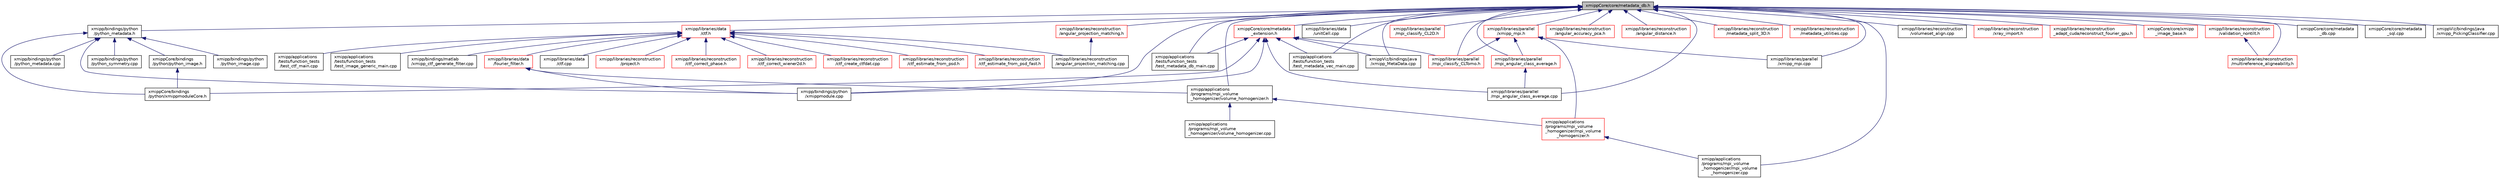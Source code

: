 digraph "xmippCore/core/metadata_db.h"
{
  edge [fontname="Helvetica",fontsize="10",labelfontname="Helvetica",labelfontsize="10"];
  node [fontname="Helvetica",fontsize="10",shape=record];
  Node37 [label="xmippCore/core/metadata_db.h",height=0.2,width=0.4,color="black", fillcolor="grey75", style="filled", fontcolor="black"];
  Node37 -> Node38 [dir="back",color="midnightblue",fontsize="10",style="solid",fontname="Helvetica"];
  Node38 [label="xmipp/applications\l/programs/mpi_volume\l_homogenizer/volume_homogenizer.h",height=0.2,width=0.4,color="black", fillcolor="white", style="filled",URL="$volume__homogenizer_8h.html"];
  Node38 -> Node39 [dir="back",color="midnightblue",fontsize="10",style="solid",fontname="Helvetica"];
  Node39 [label="xmipp/applications\l/programs/mpi_volume\l_homogenizer/mpi_volume\l_homogenizer.h",height=0.2,width=0.4,color="red", fillcolor="white", style="filled",URL="$mpi__volume__homogenizer_8h.html"];
  Node39 -> Node40 [dir="back",color="midnightblue",fontsize="10",style="solid",fontname="Helvetica"];
  Node40 [label="xmipp/applications\l/programs/mpi_volume\l_homogenizer/mpi_volume\l_homogenizer.cpp",height=0.2,width=0.4,color="black", fillcolor="white", style="filled",URL="$mpi__volume__homogenizer_8cpp.html"];
  Node38 -> Node42 [dir="back",color="midnightblue",fontsize="10",style="solid",fontname="Helvetica"];
  Node42 [label="xmipp/applications\l/programs/mpi_volume\l_homogenizer/volume_homogenizer.cpp",height=0.2,width=0.4,color="black", fillcolor="white", style="filled",URL="$volume__homogenizer_8cpp.html"];
  Node37 -> Node40 [dir="back",color="midnightblue",fontsize="10",style="solid",fontname="Helvetica"];
  Node37 -> Node43 [dir="back",color="midnightblue",fontsize="10",style="solid",fontname="Helvetica"];
  Node43 [label="xmipp/applications\l/tests/function_tests\l/test_metadata_db_main.cpp",height=0.2,width=0.4,color="black", fillcolor="white", style="filled",URL="$test__metadata__db__main_8cpp.html"];
  Node37 -> Node44 [dir="back",color="midnightblue",fontsize="10",style="solid",fontname="Helvetica"];
  Node44 [label="xmipp/applications\l/tests/function_tests\l/test_metadata_vec_main.cpp",height=0.2,width=0.4,color="black", fillcolor="white", style="filled",URL="$test__metadata__vec__main_8cpp.html"];
  Node37 -> Node45 [dir="back",color="midnightblue",fontsize="10",style="solid",fontname="Helvetica"];
  Node45 [label="xmipp/bindings/python\l/python_metadata.h",height=0.2,width=0.4,color="black", fillcolor="white", style="filled",URL="$python__metadata_8h.html"];
  Node45 -> Node46 [dir="back",color="midnightblue",fontsize="10",style="solid",fontname="Helvetica"];
  Node46 [label="xmipp/bindings/python\l/python_image.cpp",height=0.2,width=0.4,color="black", fillcolor="white", style="filled",URL="$python__image_8cpp.html"];
  Node45 -> Node47 [dir="back",color="midnightblue",fontsize="10",style="solid",fontname="Helvetica"];
  Node47 [label="xmipp/bindings/python\l/python_metadata.cpp",height=0.2,width=0.4,color="black", fillcolor="white", style="filled",URL="$python__metadata_8cpp.html"];
  Node45 -> Node48 [dir="back",color="midnightblue",fontsize="10",style="solid",fontname="Helvetica"];
  Node48 [label="xmipp/bindings/python\l/python_symmetry.cpp",height=0.2,width=0.4,color="black", fillcolor="white", style="filled",URL="$python__symmetry_8cpp.html"];
  Node45 -> Node49 [dir="back",color="midnightblue",fontsize="10",style="solid",fontname="Helvetica"];
  Node49 [label="xmipp/bindings/python\l/xmippmodule.cpp",height=0.2,width=0.4,color="black", fillcolor="white", style="filled",URL="$xmippmodule_8cpp.html"];
  Node45 -> Node50 [dir="back",color="midnightblue",fontsize="10",style="solid",fontname="Helvetica"];
  Node50 [label="xmippCore/bindings\l/python/python_image.h",height=0.2,width=0.4,color="black", fillcolor="white", style="filled",URL="$ore_2bindings_2python_2python__image_8h.html"];
  Node50 -> Node51 [dir="back",color="midnightblue",fontsize="10",style="solid",fontname="Helvetica"];
  Node51 [label="xmippCore/bindings\l/python/xmippmoduleCore.h",height=0.2,width=0.4,color="black", fillcolor="white", style="filled",URL="$xmippmoduleCore_8h.html"];
  Node45 -> Node51 [dir="back",color="midnightblue",fontsize="10",style="solid",fontname="Helvetica"];
  Node37 -> Node49 [dir="back",color="midnightblue",fontsize="10",style="solid",fontname="Helvetica"];
  Node37 -> Node52 [dir="back",color="midnightblue",fontsize="10",style="solid",fontname="Helvetica"];
  Node52 [label="xmipp/libraries/data\l/ctf.h",height=0.2,width=0.4,color="red", fillcolor="white", style="filled",URL="$ctf_8h.html"];
  Node52 -> Node53 [dir="back",color="midnightblue",fontsize="10",style="solid",fontname="Helvetica"];
  Node53 [label="xmipp/applications\l/tests/function_tests\l/test_ctf_main.cpp",height=0.2,width=0.4,color="black", fillcolor="white", style="filled",URL="$test__ctf__main_8cpp.html"];
  Node52 -> Node54 [dir="back",color="midnightblue",fontsize="10",style="solid",fontname="Helvetica"];
  Node54 [label="xmipp/applications\l/tests/function_tests\l/test_image_generic_main.cpp",height=0.2,width=0.4,color="black", fillcolor="white", style="filled",URL="$test__image__generic__main_8cpp.html"];
  Node52 -> Node55 [dir="back",color="midnightblue",fontsize="10",style="solid",fontname="Helvetica"];
  Node55 [label="xmipp/bindings/matlab\l/xmipp_ctf_generate_filter.cpp",height=0.2,width=0.4,color="black", fillcolor="white", style="filled",URL="$xmipp__ctf__generate__filter_8cpp.html"];
  Node52 -> Node56 [dir="back",color="midnightblue",fontsize="10",style="solid",fontname="Helvetica"];
  Node56 [label="xmipp/libraries/data\l/ctf.cpp",height=0.2,width=0.4,color="black", fillcolor="white", style="filled",URL="$ctf_8cpp.html"];
  Node52 -> Node57 [dir="back",color="midnightblue",fontsize="10",style="solid",fontname="Helvetica"];
  Node57 [label="xmipp/libraries/data\l/fourier_filter.h",height=0.2,width=0.4,color="red", fillcolor="white", style="filled",URL="$fourier__filter_8h.html"];
  Node57 -> Node38 [dir="back",color="midnightblue",fontsize="10",style="solid",fontname="Helvetica"];
  Node57 -> Node49 [dir="back",color="midnightblue",fontsize="10",style="solid",fontname="Helvetica"];
  Node52 -> Node125 [dir="back",color="midnightblue",fontsize="10",style="solid",fontname="Helvetica"];
  Node125 [label="xmipp/libraries/reconstruction\l/angular_projection_matching.cpp",height=0.2,width=0.4,color="black", fillcolor="white", style="filled",URL="$angular__projection__matching_8cpp.html"];
  Node52 -> Node126 [dir="back",color="midnightblue",fontsize="10",style="solid",fontname="Helvetica"];
  Node126 [label="xmipp/libraries/reconstruction\l/project.h",height=0.2,width=0.4,color="red", fillcolor="white", style="filled",URL="$project_8h.html"];
  Node52 -> Node151 [dir="back",color="midnightblue",fontsize="10",style="solid",fontname="Helvetica"];
  Node151 [label="xmipp/libraries/reconstruction\l/ctf_correct_phase.h",height=0.2,width=0.4,color="red", fillcolor="white", style="filled",URL="$ctf__correct__phase_8h.html"];
  Node52 -> Node155 [dir="back",color="midnightblue",fontsize="10",style="solid",fontname="Helvetica"];
  Node155 [label="xmipp/libraries/reconstruction\l/ctf_correct_wiener2d.h",height=0.2,width=0.4,color="red", fillcolor="white", style="filled",URL="$ctf__correct__wiener2d_8h.html"];
  Node52 -> Node159 [dir="back",color="midnightblue",fontsize="10",style="solid",fontname="Helvetica"];
  Node159 [label="xmipp/libraries/reconstruction\l/ctf_create_ctfdat.cpp",height=0.2,width=0.4,color="red", fillcolor="white", style="filled",URL="$ctf__create__ctfdat_8cpp.html"];
  Node52 -> Node161 [dir="back",color="midnightblue",fontsize="10",style="solid",fontname="Helvetica"];
  Node161 [label="xmipp/libraries/reconstruction\l/ctf_estimate_from_psd.h",height=0.2,width=0.4,color="red", fillcolor="white", style="filled",URL="$ctf__estimate__from__psd_8h.html"];
  Node52 -> Node174 [dir="back",color="midnightblue",fontsize="10",style="solid",fontname="Helvetica"];
  Node174 [label="xmipp/libraries/reconstruction\l/ctf_estimate_from_psd_fast.h",height=0.2,width=0.4,color="red", fillcolor="white", style="filled",URL="$ctf__estimate__from__psd__fast_8h.html"];
  Node37 -> Node228 [dir="back",color="midnightblue",fontsize="10",style="solid",fontname="Helvetica"];
  Node228 [label="xmipp/libraries/data\l/unitCell.cpp",height=0.2,width=0.4,color="black", fillcolor="white", style="filled",URL="$unitCell_8cpp.html"];
  Node37 -> Node229 [dir="back",color="midnightblue",fontsize="10",style="solid",fontname="Helvetica"];
  Node229 [label="xmipp/libraries/parallel\l/mpi_angular_class_average.h",height=0.2,width=0.4,color="red", fillcolor="white", style="filled",URL="$mpi__angular__class__average_8h.html"];
  Node229 -> Node231 [dir="back",color="midnightblue",fontsize="10",style="solid",fontname="Helvetica"];
  Node231 [label="xmipp/libraries/parallel\l/mpi_angular_class_average.cpp",height=0.2,width=0.4,color="black", fillcolor="white", style="filled",URL="$mpi__angular__class__average_8cpp.html"];
  Node37 -> Node231 [dir="back",color="midnightblue",fontsize="10",style="solid",fontname="Helvetica"];
  Node37 -> Node232 [dir="back",color="midnightblue",fontsize="10",style="solid",fontname="Helvetica"];
  Node232 [label="xmipp/libraries/parallel\l/mpi_classify_CL2D.h",height=0.2,width=0.4,color="red", fillcolor="white", style="filled",URL="$mpi__classify__CL2D_8h.html"];
  Node37 -> Node235 [dir="back",color="midnightblue",fontsize="10",style="solid",fontname="Helvetica"];
  Node235 [label="xmipp/libraries/parallel\l/xmipp_mpi.h",height=0.2,width=0.4,color="red", fillcolor="white", style="filled",URL="$xmipp__mpi_8h.html"];
  Node235 -> Node39 [dir="back",color="midnightblue",fontsize="10",style="solid",fontname="Helvetica"];
  Node235 -> Node229 [dir="back",color="midnightblue",fontsize="10",style="solid",fontname="Helvetica"];
  Node235 -> Node259 [dir="back",color="midnightblue",fontsize="10",style="solid",fontname="Helvetica"];
  Node259 [label="xmipp/libraries/parallel\l/mpi_classify_CLTomo.h",height=0.2,width=0.4,color="red", fillcolor="white", style="filled",URL="$mpi__classify__CLTomo_8h.html"];
  Node235 -> Node301 [dir="back",color="midnightblue",fontsize="10",style="solid",fontname="Helvetica"];
  Node301 [label="xmipp/libraries/parallel\l/xmipp_mpi.cpp",height=0.2,width=0.4,color="black", fillcolor="white", style="filled",URL="$xmipp__mpi_8cpp.html"];
  Node37 -> Node259 [dir="back",color="midnightblue",fontsize="10",style="solid",fontname="Helvetica"];
  Node37 -> Node301 [dir="back",color="midnightblue",fontsize="10",style="solid",fontname="Helvetica"];
  Node37 -> Node305 [dir="back",color="midnightblue",fontsize="10",style="solid",fontname="Helvetica"];
  Node305 [label="xmipp/libraries/reconstruction\l/angular_accuracy_pca.h",height=0.2,width=0.4,color="red", fillcolor="white", style="filled",URL="$angular__accuracy__pca_8h.html"];
  Node37 -> Node308 [dir="back",color="midnightblue",fontsize="10",style="solid",fontname="Helvetica"];
  Node308 [label="xmipp/libraries/reconstruction\l/angular_distance.h",height=0.2,width=0.4,color="red", fillcolor="white", style="filled",URL="$angular__distance_8h.html"];
  Node37 -> Node314 [dir="back",color="midnightblue",fontsize="10",style="solid",fontname="Helvetica"];
  Node314 [label="xmipp/libraries/reconstruction\l/angular_projection_matching.h",height=0.2,width=0.4,color="red", fillcolor="white", style="filled",URL="$angular__projection__matching_8h.html"];
  Node314 -> Node125 [dir="back",color="midnightblue",fontsize="10",style="solid",fontname="Helvetica"];
  Node37 -> Node316 [dir="back",color="midnightblue",fontsize="10",style="solid",fontname="Helvetica"];
  Node316 [label="xmipp/libraries/reconstruction\l/metadata_split_3D.h",height=0.2,width=0.4,color="red", fillcolor="white", style="filled",URL="$metadata__split__3D_8h.html"];
  Node37 -> Node319 [dir="back",color="midnightblue",fontsize="10",style="solid",fontname="Helvetica"];
  Node319 [label="xmipp/libraries/reconstruction\l/metadata_utilities.cpp",height=0.2,width=0.4,color="red", fillcolor="white", style="filled",URL="$metadata__utilities_8cpp.html"];
  Node37 -> Node321 [dir="back",color="midnightblue",fontsize="10",style="solid",fontname="Helvetica"];
  Node321 [label="xmipp/libraries/reconstruction\l/validation_nontilt.h",height=0.2,width=0.4,color="red", fillcolor="white", style="filled",URL="$validation__nontilt_8h.html"];
  Node321 -> Node323 [dir="back",color="midnightblue",fontsize="10",style="solid",fontname="Helvetica"];
  Node323 [label="xmipp/libraries/reconstruction\l/multireference_aligneability.h",height=0.2,width=0.4,color="red", fillcolor="white", style="filled",URL="$multireference__aligneability_8h.html"];
  Node37 -> Node323 [dir="back",color="midnightblue",fontsize="10",style="solid",fontname="Helvetica"];
  Node37 -> Node326 [dir="back",color="midnightblue",fontsize="10",style="solid",fontname="Helvetica"];
  Node326 [label="xmipp/libraries/reconstruction\l/volumeset_align.cpp",height=0.2,width=0.4,color="black", fillcolor="white", style="filled",URL="$volumeset__align_8cpp.html"];
  Node37 -> Node327 [dir="back",color="midnightblue",fontsize="10",style="solid",fontname="Helvetica"];
  Node327 [label="xmipp/libraries/reconstruction\l/xray_import.h",height=0.2,width=0.4,color="red", fillcolor="white", style="filled",URL="$xray__import_8h.html"];
  Node37 -> Node330 [dir="back",color="midnightblue",fontsize="10",style="solid",fontname="Helvetica"];
  Node330 [label="xmipp/libraries/reconstruction\l_adapt_cuda/reconstruct_fourier_gpu.h",height=0.2,width=0.4,color="red", fillcolor="white", style="filled",URL="$reconstruct__fourier__gpu_8h.html"];
  Node37 -> Node332 [dir="back",color="midnightblue",fontsize="10",style="solid",fontname="Helvetica"];
  Node332 [label="xmippCore/core/xmipp\l_image_base.h",height=0.2,width=0.4,color="red", fillcolor="white", style="filled",URL="$xmipp__image__base_8h.html"];
  Node37 -> Node641 [dir="back",color="midnightblue",fontsize="10",style="solid",fontname="Helvetica"];
  Node641 [label="xmippCore/core/metadata\l_extension.h",height=0.2,width=0.4,color="red", fillcolor="white", style="filled",URL="$metadata__extension_8h.html"];
  Node641 -> Node43 [dir="back",color="midnightblue",fontsize="10",style="solid",fontname="Helvetica"];
  Node641 -> Node44 [dir="back",color="midnightblue",fontsize="10",style="solid",fontname="Helvetica"];
  Node641 -> Node49 [dir="back",color="midnightblue",fontsize="10",style="solid",fontname="Helvetica"];
  Node641 -> Node231 [dir="back",color="midnightblue",fontsize="10",style="solid",fontname="Helvetica"];
  Node641 -> Node259 [dir="back",color="midnightblue",fontsize="10",style="solid",fontname="Helvetica"];
  Node641 -> Node51 [dir="back",color="midnightblue",fontsize="10",style="solid",fontname="Helvetica"];
  Node641 -> Node223 [dir="back",color="midnightblue",fontsize="10",style="solid",fontname="Helvetica"];
  Node223 [label="xmippViz/bindings/java\l/xmipp_MetaData.cpp",height=0.2,width=0.4,color="black", fillcolor="white", style="filled",URL="$bindings_2java_2xmipp__MetaData_8cpp.html"];
  Node37 -> Node663 [dir="back",color="midnightblue",fontsize="10",style="solid",fontname="Helvetica"];
  Node663 [label="xmippCore/core/metadata\l_db.cpp",height=0.2,width=0.4,color="black", fillcolor="white", style="filled",URL="$metadata__db_8cpp.html"];
  Node37 -> Node697 [dir="back",color="midnightblue",fontsize="10",style="solid",fontname="Helvetica"];
  Node697 [label="xmippCore/core/metadata\l_sql.cpp",height=0.2,width=0.4,color="black", fillcolor="white", style="filled",URL="$metadata__sql_8cpp.html"];
  Node37 -> Node223 [dir="back",color="midnightblue",fontsize="10",style="solid",fontname="Helvetica"];
  Node37 -> Node224 [dir="back",color="midnightblue",fontsize="10",style="solid",fontname="Helvetica"];
  Node224 [label="xmippViz/bindings/java\l/xmipp_PickingClassifier.cpp",height=0.2,width=0.4,color="black", fillcolor="white", style="filled",URL="$xmipp__PickingClassifier_8cpp.html"];
}
